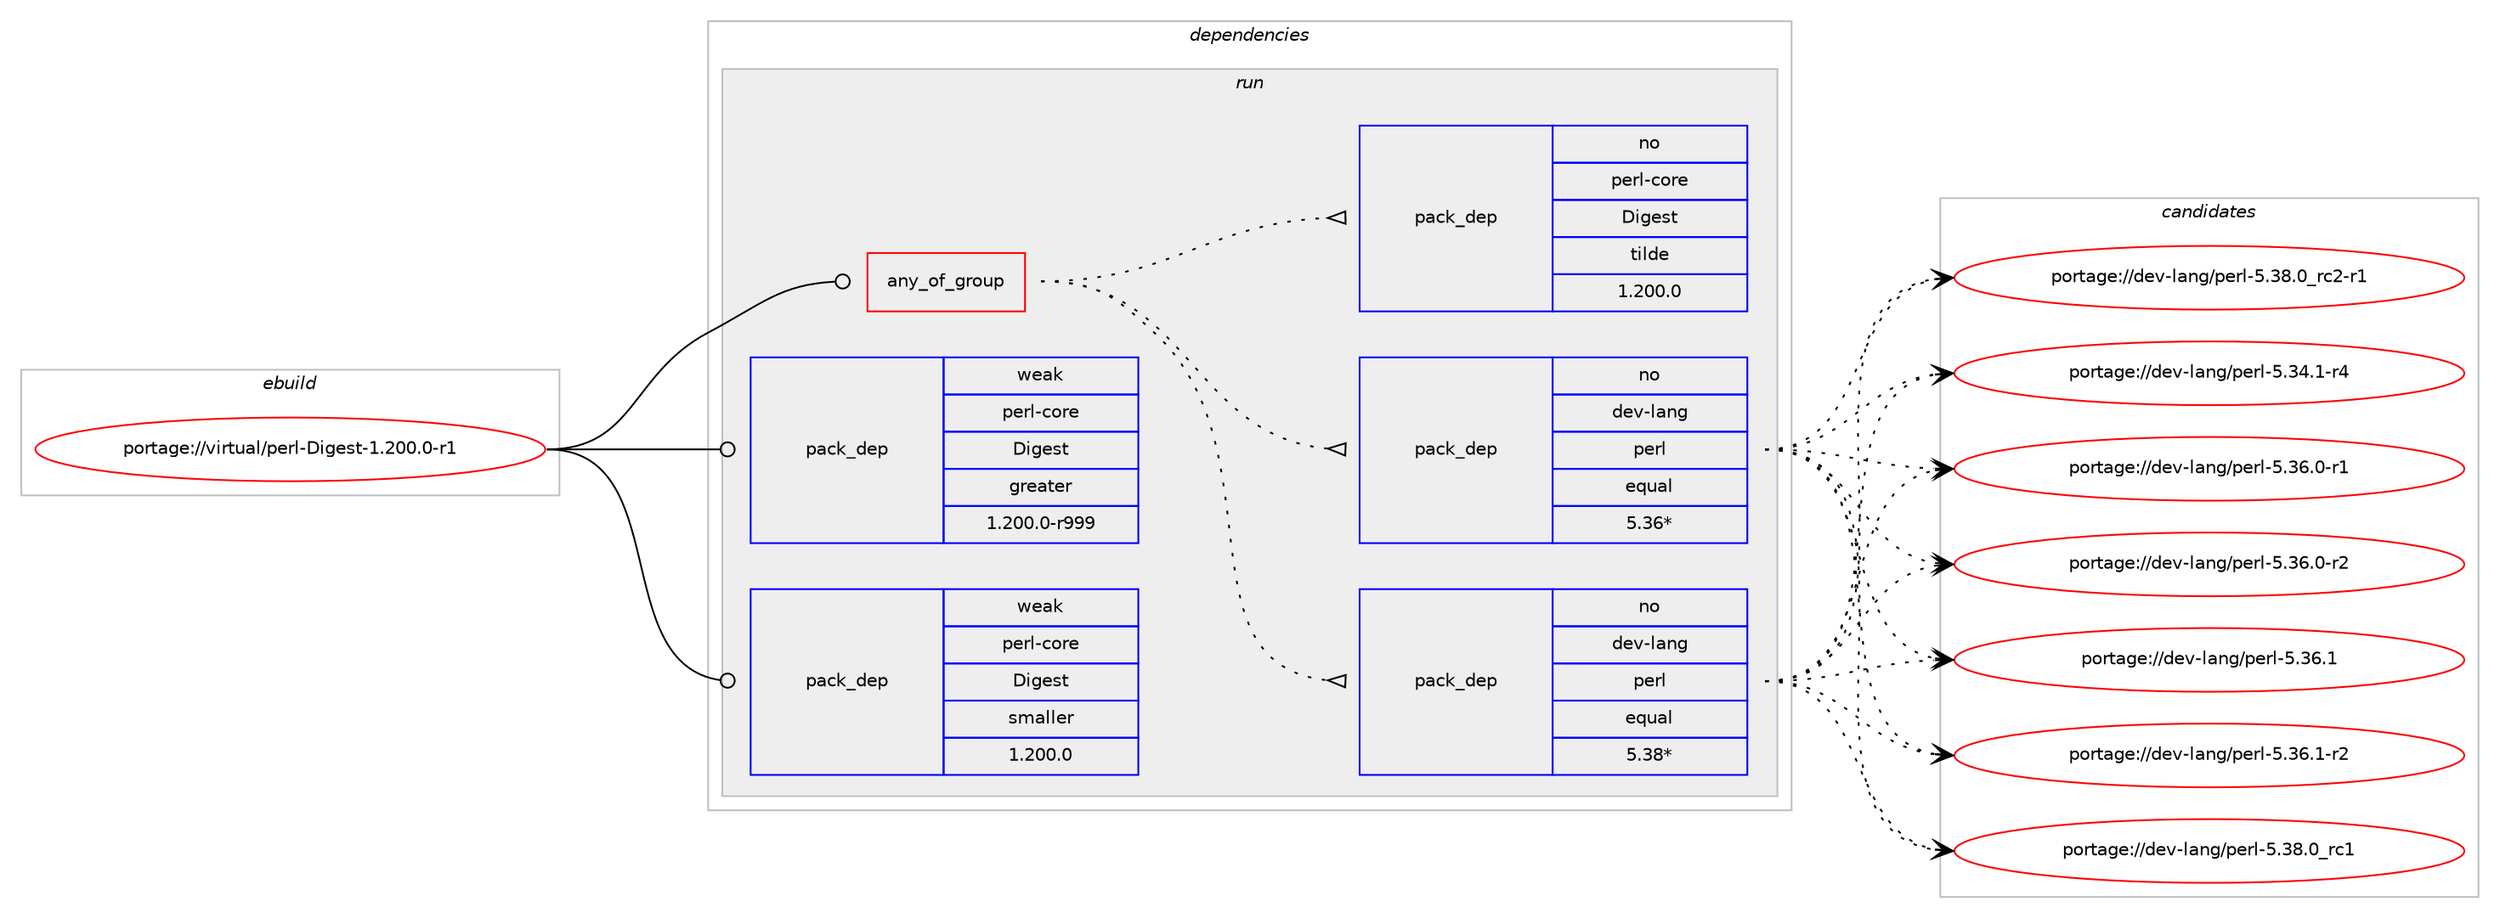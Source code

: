 digraph prolog {

# *************
# Graph options
# *************

newrank=true;
concentrate=true;
compound=true;
graph [rankdir=LR,fontname=Helvetica,fontsize=10,ranksep=1.5];#, ranksep=2.5, nodesep=0.2];
edge  [arrowhead=vee];
node  [fontname=Helvetica,fontsize=10];

# **********
# The ebuild
# **********

subgraph cluster_leftcol {
color=gray;
rank=same;
label=<<i>ebuild</i>>;
id [label="portage://virtual/perl-Digest-1.200.0-r1", color=red, width=4, href="../virtual/perl-Digest-1.200.0-r1.svg"];
}

# ****************
# The dependencies
# ****************

subgraph cluster_midcol {
color=gray;
label=<<i>dependencies</i>>;
subgraph cluster_compile {
fillcolor="#eeeeee";
style=filled;
label=<<i>compile</i>>;
}
subgraph cluster_compileandrun {
fillcolor="#eeeeee";
style=filled;
label=<<i>compile and run</i>>;
}
subgraph cluster_run {
fillcolor="#eeeeee";
style=filled;
label=<<i>run</i>>;
subgraph any38 {
dependency392 [label=<<TABLE BORDER="0" CELLBORDER="1" CELLSPACING="0" CELLPADDING="4"><TR><TD CELLPADDING="10">any_of_group</TD></TR></TABLE>>, shape=none, color=red];subgraph pack244 {
dependency393 [label=<<TABLE BORDER="0" CELLBORDER="1" CELLSPACING="0" CELLPADDING="4" WIDTH="220"><TR><TD ROWSPAN="6" CELLPADDING="30">pack_dep</TD></TR><TR><TD WIDTH="110">no</TD></TR><TR><TD>dev-lang</TD></TR><TR><TD>perl</TD></TR><TR><TD>equal</TD></TR><TR><TD>5.38*</TD></TR></TABLE>>, shape=none, color=blue];
}
dependency392:e -> dependency393:w [weight=20,style="dotted",arrowhead="oinv"];
subgraph pack245 {
dependency394 [label=<<TABLE BORDER="0" CELLBORDER="1" CELLSPACING="0" CELLPADDING="4" WIDTH="220"><TR><TD ROWSPAN="6" CELLPADDING="30">pack_dep</TD></TR><TR><TD WIDTH="110">no</TD></TR><TR><TD>dev-lang</TD></TR><TR><TD>perl</TD></TR><TR><TD>equal</TD></TR><TR><TD>5.36*</TD></TR></TABLE>>, shape=none, color=blue];
}
dependency392:e -> dependency394:w [weight=20,style="dotted",arrowhead="oinv"];
subgraph pack246 {
dependency395 [label=<<TABLE BORDER="0" CELLBORDER="1" CELLSPACING="0" CELLPADDING="4" WIDTH="220"><TR><TD ROWSPAN="6" CELLPADDING="30">pack_dep</TD></TR><TR><TD WIDTH="110">no</TD></TR><TR><TD>perl-core</TD></TR><TR><TD>Digest</TD></TR><TR><TD>tilde</TD></TR><TR><TD>1.200.0</TD></TR></TABLE>>, shape=none, color=blue];
}
dependency392:e -> dependency395:w [weight=20,style="dotted",arrowhead="oinv"];
}
id:e -> dependency392:w [weight=20,style="solid",arrowhead="odot"];
# *** BEGIN UNKNOWN DEPENDENCY TYPE (TODO) ***
# id -> package_dependency(portage://virtual/perl-Digest-1.200.0-r1,run,no,dev-lang,perl,none,[,,],any_same_slot,[])
# *** END UNKNOWN DEPENDENCY TYPE (TODO) ***

subgraph pack247 {
dependency396 [label=<<TABLE BORDER="0" CELLBORDER="1" CELLSPACING="0" CELLPADDING="4" WIDTH="220"><TR><TD ROWSPAN="6" CELLPADDING="30">pack_dep</TD></TR><TR><TD WIDTH="110">weak</TD></TR><TR><TD>perl-core</TD></TR><TR><TD>Digest</TD></TR><TR><TD>greater</TD></TR><TR><TD>1.200.0-r999</TD></TR></TABLE>>, shape=none, color=blue];
}
id:e -> dependency396:w [weight=20,style="solid",arrowhead="odot"];
subgraph pack248 {
dependency397 [label=<<TABLE BORDER="0" CELLBORDER="1" CELLSPACING="0" CELLPADDING="4" WIDTH="220"><TR><TD ROWSPAN="6" CELLPADDING="30">pack_dep</TD></TR><TR><TD WIDTH="110">weak</TD></TR><TR><TD>perl-core</TD></TR><TR><TD>Digest</TD></TR><TR><TD>smaller</TD></TR><TR><TD>1.200.0</TD></TR></TABLE>>, shape=none, color=blue];
}
id:e -> dependency397:w [weight=20,style="solid",arrowhead="odot"];
}
}

# **************
# The candidates
# **************

subgraph cluster_choices {
rank=same;
color=gray;
label=<<i>candidates</i>>;

subgraph choice244 {
color=black;
nodesep=1;
choice100101118451089711010347112101114108455346515246494511452 [label="portage://dev-lang/perl-5.34.1-r4", color=red, width=4,href="../dev-lang/perl-5.34.1-r4.svg"];
choice100101118451089711010347112101114108455346515446484511449 [label="portage://dev-lang/perl-5.36.0-r1", color=red, width=4,href="../dev-lang/perl-5.36.0-r1.svg"];
choice100101118451089711010347112101114108455346515446484511450 [label="portage://dev-lang/perl-5.36.0-r2", color=red, width=4,href="../dev-lang/perl-5.36.0-r2.svg"];
choice10010111845108971101034711210111410845534651544649 [label="portage://dev-lang/perl-5.36.1", color=red, width=4,href="../dev-lang/perl-5.36.1.svg"];
choice100101118451089711010347112101114108455346515446494511450 [label="portage://dev-lang/perl-5.36.1-r2", color=red, width=4,href="../dev-lang/perl-5.36.1-r2.svg"];
choice10010111845108971101034711210111410845534651564648951149949 [label="portage://dev-lang/perl-5.38.0_rc1", color=red, width=4,href="../dev-lang/perl-5.38.0_rc1.svg"];
choice100101118451089711010347112101114108455346515646489511499504511449 [label="portage://dev-lang/perl-5.38.0_rc2-r1", color=red, width=4,href="../dev-lang/perl-5.38.0_rc2-r1.svg"];
dependency393:e -> choice100101118451089711010347112101114108455346515246494511452:w [style=dotted,weight="100"];
dependency393:e -> choice100101118451089711010347112101114108455346515446484511449:w [style=dotted,weight="100"];
dependency393:e -> choice100101118451089711010347112101114108455346515446484511450:w [style=dotted,weight="100"];
dependency393:e -> choice10010111845108971101034711210111410845534651544649:w [style=dotted,weight="100"];
dependency393:e -> choice100101118451089711010347112101114108455346515446494511450:w [style=dotted,weight="100"];
dependency393:e -> choice10010111845108971101034711210111410845534651564648951149949:w [style=dotted,weight="100"];
dependency393:e -> choice100101118451089711010347112101114108455346515646489511499504511449:w [style=dotted,weight="100"];
}
subgraph choice245 {
color=black;
nodesep=1;
choice100101118451089711010347112101114108455346515246494511452 [label="portage://dev-lang/perl-5.34.1-r4", color=red, width=4,href="../dev-lang/perl-5.34.1-r4.svg"];
choice100101118451089711010347112101114108455346515446484511449 [label="portage://dev-lang/perl-5.36.0-r1", color=red, width=4,href="../dev-lang/perl-5.36.0-r1.svg"];
choice100101118451089711010347112101114108455346515446484511450 [label="portage://dev-lang/perl-5.36.0-r2", color=red, width=4,href="../dev-lang/perl-5.36.0-r2.svg"];
choice10010111845108971101034711210111410845534651544649 [label="portage://dev-lang/perl-5.36.1", color=red, width=4,href="../dev-lang/perl-5.36.1.svg"];
choice100101118451089711010347112101114108455346515446494511450 [label="portage://dev-lang/perl-5.36.1-r2", color=red, width=4,href="../dev-lang/perl-5.36.1-r2.svg"];
choice10010111845108971101034711210111410845534651564648951149949 [label="portage://dev-lang/perl-5.38.0_rc1", color=red, width=4,href="../dev-lang/perl-5.38.0_rc1.svg"];
choice100101118451089711010347112101114108455346515646489511499504511449 [label="portage://dev-lang/perl-5.38.0_rc2-r1", color=red, width=4,href="../dev-lang/perl-5.38.0_rc2-r1.svg"];
dependency394:e -> choice100101118451089711010347112101114108455346515246494511452:w [style=dotted,weight="100"];
dependency394:e -> choice100101118451089711010347112101114108455346515446484511449:w [style=dotted,weight="100"];
dependency394:e -> choice100101118451089711010347112101114108455346515446484511450:w [style=dotted,weight="100"];
dependency394:e -> choice10010111845108971101034711210111410845534651544649:w [style=dotted,weight="100"];
dependency394:e -> choice100101118451089711010347112101114108455346515446494511450:w [style=dotted,weight="100"];
dependency394:e -> choice10010111845108971101034711210111410845534651564648951149949:w [style=dotted,weight="100"];
dependency394:e -> choice100101118451089711010347112101114108455346515646489511499504511449:w [style=dotted,weight="100"];
}
subgraph choice246 {
color=black;
nodesep=1;
}
subgraph choice247 {
color=black;
nodesep=1;
}
subgraph choice248 {
color=black;
nodesep=1;
}
}

}
